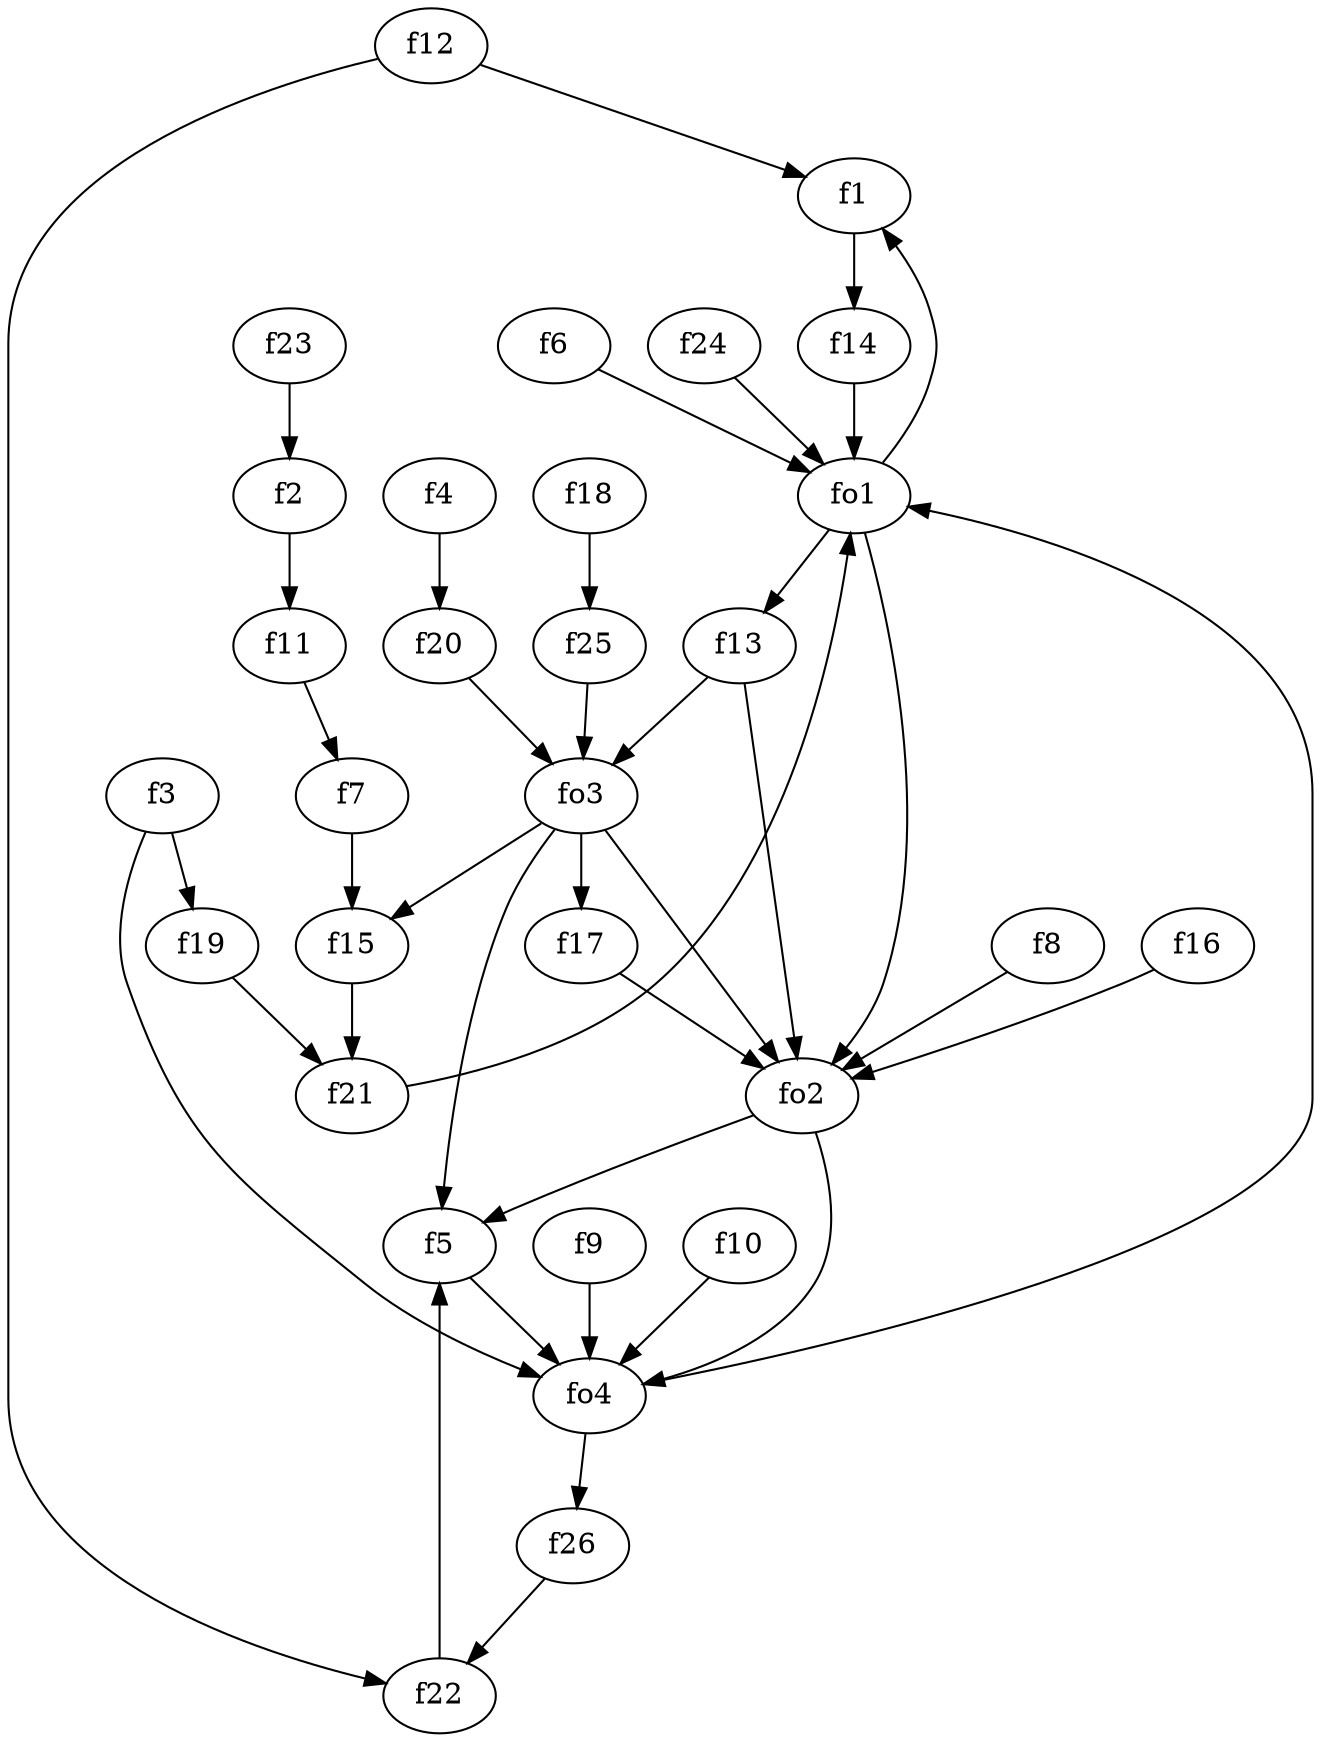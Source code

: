 strict digraph  {
f1;
f2;
f3;
f4;
f5;
f6;
f7;
f8;
f9;
f10;
f11;
f12;
f13;
f14;
f15;
f16;
f17;
f18;
f19;
f20;
f21;
f22;
f23;
f24;
f25;
f26;
fo1;
fo2;
fo3;
fo4;
f1 -> f14  [weight=2];
f2 -> f11  [weight=2];
f3 -> fo4  [weight=2];
f3 -> f19  [weight=2];
f4 -> f20  [weight=2];
f5 -> fo4  [weight=2];
f6 -> fo1  [weight=2];
f7 -> f15  [weight=2];
f8 -> fo2  [weight=2];
f9 -> fo4  [weight=2];
f10 -> fo4  [weight=2];
f11 -> f7  [weight=2];
f12 -> f1  [weight=2];
f12 -> f22  [weight=2];
f13 -> fo3  [weight=2];
f13 -> fo2  [weight=2];
f14 -> fo1  [weight=2];
f15 -> f21  [weight=2];
f16 -> fo2  [weight=2];
f17 -> fo2  [weight=2];
f18 -> f25  [weight=2];
f19 -> f21  [weight=2];
f20 -> fo3  [weight=2];
f21 -> fo1  [weight=2];
f22 -> f5  [weight=2];
f23 -> f2  [weight=2];
f24 -> fo1  [weight=2];
f25 -> fo3  [weight=2];
f26 -> f22  [weight=2];
fo1 -> f1  [weight=2];
fo1 -> f13  [weight=2];
fo1 -> fo2  [weight=2];
fo2 -> fo4  [weight=2];
fo2 -> f5  [weight=2];
fo3 -> f5  [weight=2];
fo3 -> f15  [weight=2];
fo3 -> f17  [weight=2];
fo3 -> fo2  [weight=2];
fo4 -> f26  [weight=2];
fo4 -> fo1  [weight=2];
}
